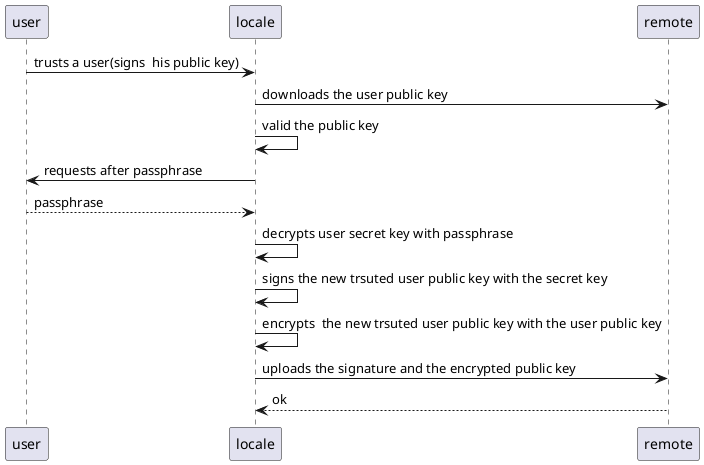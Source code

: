 @startuml 

user -> locale : trusts a user(signs  his public key)
locale -> remote : downloads the user public key 
locale -> locale : valid the public key
user <- locale : requests after passphrase
user --> locale : passphrase
locale -> locale : decrypts user secret key with passphrase
locale -> locale : signs the new trsuted user public key with the secret key
locale -> locale : encrypts  the new trsuted user public key with the user public key
locale -> remote : uploads the signature and the encrypted public key 
locale <-- remote : ok

@enduml
